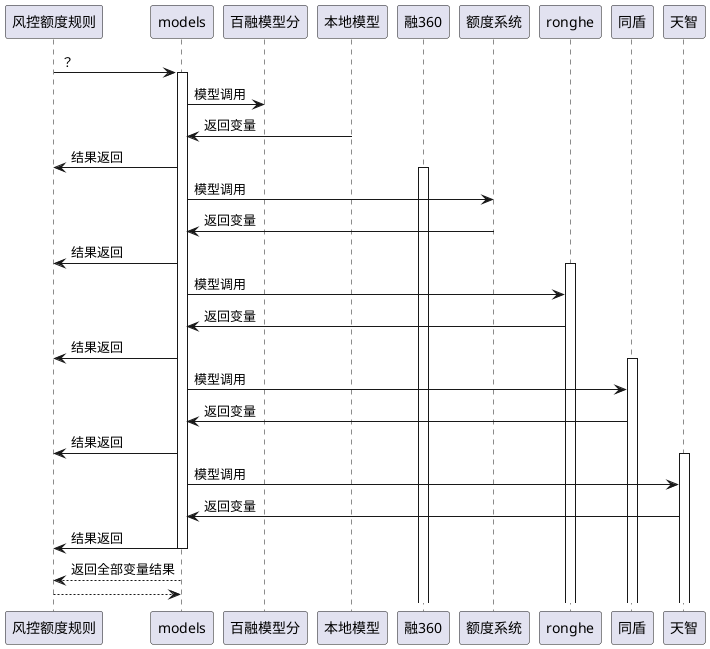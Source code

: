 @startuml 风控内部java应用
风控额度规则 -> models : ？
activate models
models -> 百融模型分 : 模型调用
本地模型 -> models : 返回变量
models -> 风控额度规则: 结果返回
activate 融360
models -> 额度系统 : 模型调用
额度系统 -> models : 返回变量
models -> 风控额度规则: 结果返回
activate ronghe
models -> ronghe : 模型调用
ronghe -> models : 返回变量
models -> 风控额度规则: 结果返回
activate 同盾
models -> 同盾 : 模型调用
同盾 -> models : 返回变量
models -> 风控额度规则: 结果返回
activate 天智
models -> 天智 : 模型调用
天智 -> models : 返回变量
models -> 风控额度规则: 结果返回
deactivate models
models --> 风控额度规则: 返回全部变量结果
return
@enduml